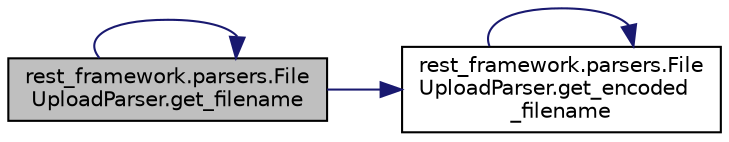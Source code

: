 digraph "rest_framework.parsers.FileUploadParser.get_filename"
{
 // LATEX_PDF_SIZE
  edge [fontname="Helvetica",fontsize="10",labelfontname="Helvetica",labelfontsize="10"];
  node [fontname="Helvetica",fontsize="10",shape=record];
  rankdir="LR";
  Node1 [label="rest_framework.parsers.File\lUploadParser.get_filename",height=0.2,width=0.4,color="black", fillcolor="grey75", style="filled", fontcolor="black",tooltip=" "];
  Node1 -> Node2 [color="midnightblue",fontsize="10",style="solid",fontname="Helvetica"];
  Node2 [label="rest_framework.parsers.File\lUploadParser.get_encoded\l_filename",height=0.2,width=0.4,color="black", fillcolor="white", style="filled",URL="$d5/d4e/classrest__framework_1_1parsers_1_1_file_upload_parser.html#a41827b7b64908c2ed77f66154429156a",tooltip=" "];
  Node2 -> Node2 [color="midnightblue",fontsize="10",style="solid",fontname="Helvetica"];
  Node1 -> Node1 [color="midnightblue",fontsize="10",style="solid",fontname="Helvetica"];
}
